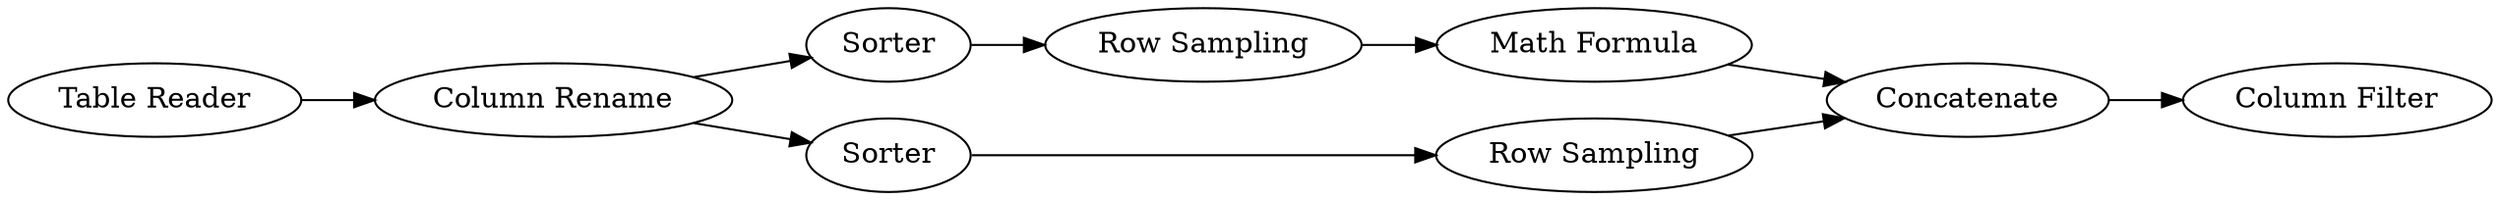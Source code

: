 digraph {
	27 [label=Concatenate]
	28 [label="Column Rename"]
	30 [label=Sorter]
	31 [label=Sorter]
	32 [label="Row Sampling"]
	33 [label="Row Sampling"]
	35 [label="Math Formula"]
	53 [label="Column Filter"]
	57 [label="Table Reader"]
	27 -> 53
	28 -> 30
	28 -> 31
	30 -> 32
	31 -> 33
	32 -> 35
	33 -> 27
	35 -> 27
	57 -> 28
	rankdir=LR
}
